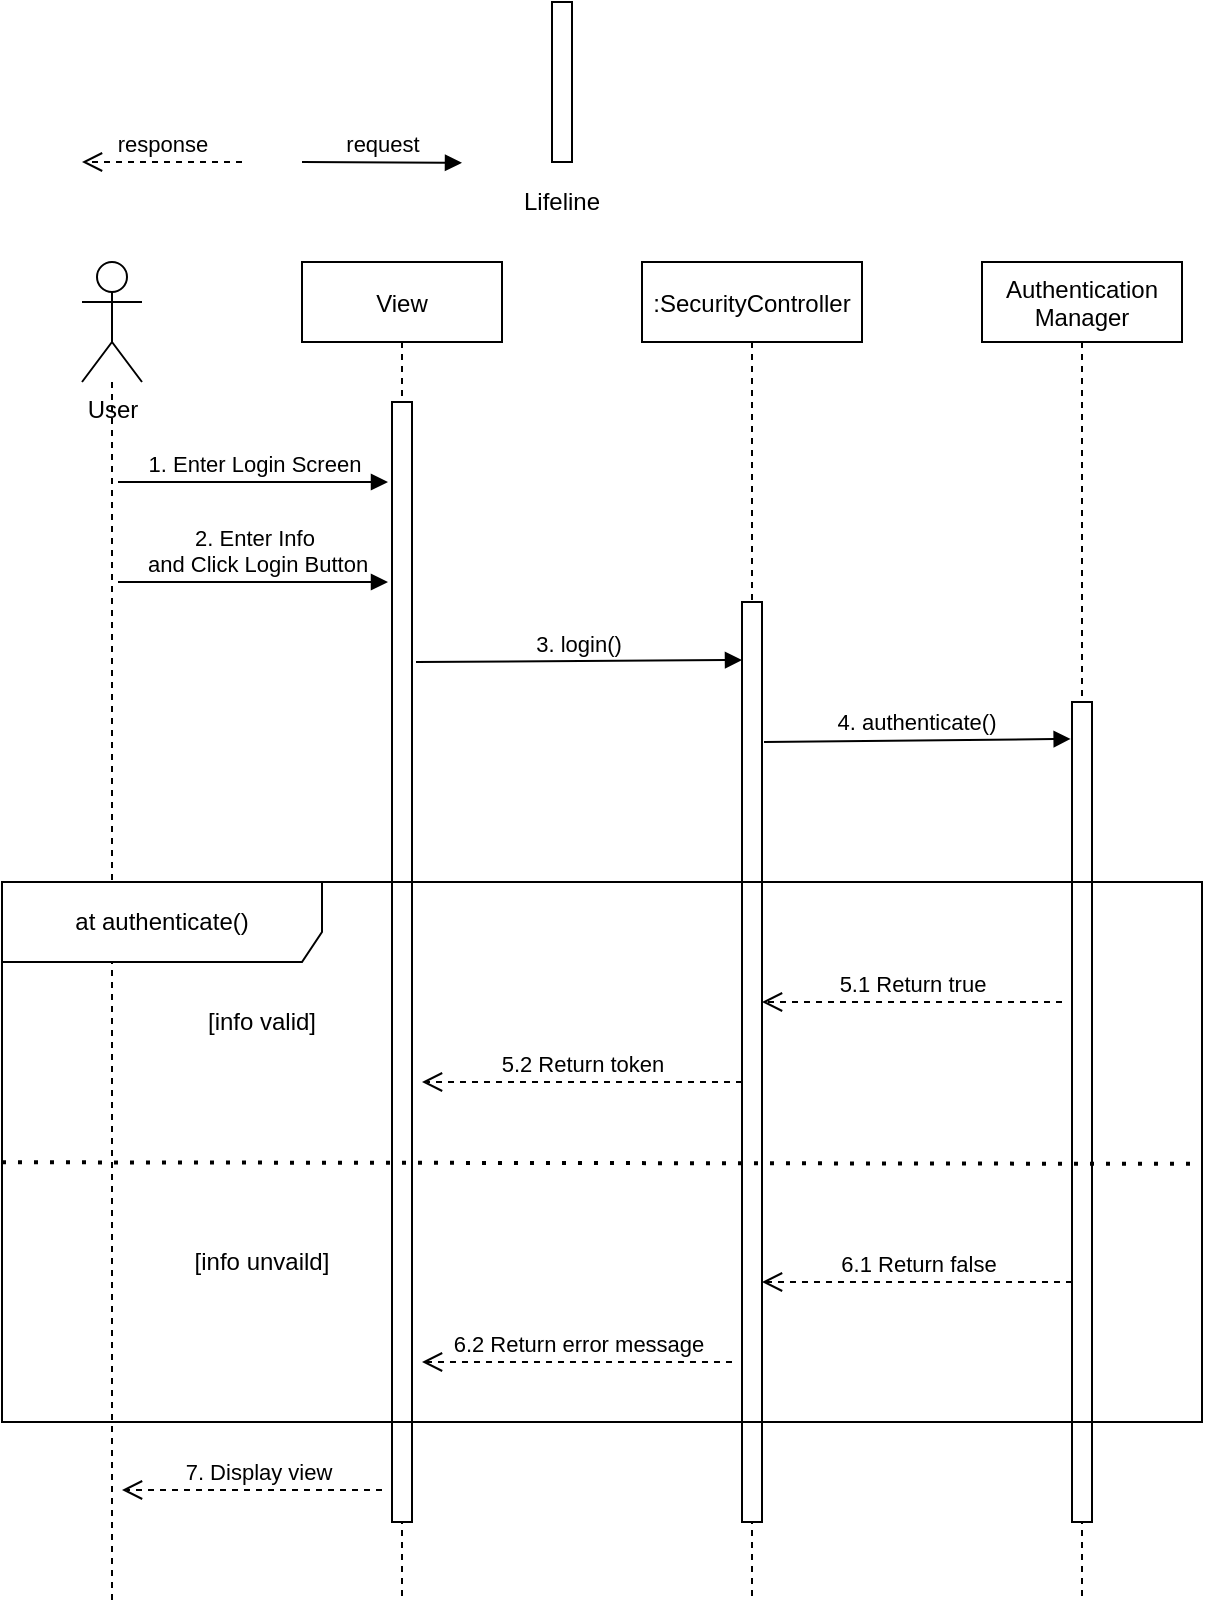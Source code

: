 <mxfile version="13.9.9" type="device"><diagram id="kgpKYQtTHZ0yAKxKKP6v" name="Page-1"><mxGraphModel dx="1205" dy="696" grid="1" gridSize="10" guides="1" tooltips="1" connect="1" arrows="1" fold="1" page="1" pageScale="1" pageWidth="850" pageHeight="1100" math="0" shadow="0"><root><mxCell id="0"/><mxCell id="1" parent="0"/><mxCell id="1rYxMRe_m1wBD9LGmmaj-11" style="edgeStyle=orthogonalEdgeStyle;rounded=0;orthogonalLoop=1;jettySize=auto;html=1;dashed=1;endArrow=none;endFill=0;" parent="1" source="1rYxMRe_m1wBD9LGmmaj-10" edge="1"><mxGeometry relative="1" as="geometry"><mxPoint x="95" y="1070" as="targetPoint"/></mxGeometry></mxCell><mxCell id="1rYxMRe_m1wBD9LGmmaj-10" value="User" style="shape=umlActor;verticalLabelPosition=bottom;verticalAlign=top;html=1;" parent="1" vertex="1"><mxGeometry x="80" y="410" width="30" height="60" as="geometry"/></mxCell><mxCell id="1rYxMRe_m1wBD9LGmmaj-12" value="View" style="shape=umlLifeline;perimeter=lifelinePerimeter;container=1;collapsible=0;recursiveResize=0;rounded=0;shadow=0;strokeWidth=1;" parent="1" vertex="1"><mxGeometry x="190" y="410" width="100" height="660" as="geometry"/></mxCell><mxCell id="qiqw4TzL4R8SYoyblMUZ-1" value="" style="html=1;points=[];perimeter=orthogonalPerimeter;" parent="1rYxMRe_m1wBD9LGmmaj-12" vertex="1"><mxGeometry x="45" y="70" width="10" height="560" as="geometry"/></mxCell><mxCell id="1rYxMRe_m1wBD9LGmmaj-13" value=":SecurityController" style="shape=umlLifeline;perimeter=lifelinePerimeter;container=1;collapsible=0;recursiveResize=0;rounded=0;shadow=0;strokeWidth=1;" parent="1" vertex="1"><mxGeometry x="360" y="410" width="110" height="660" as="geometry"/></mxCell><mxCell id="1rYxMRe_m1wBD9LGmmaj-14" value="Authentication&#10;Manager" style="shape=umlLifeline;perimeter=lifelinePerimeter;container=1;collapsible=0;recursiveResize=0;rounded=0;shadow=0;strokeWidth=1;" parent="1" vertex="1"><mxGeometry x="530" y="410" width="100" height="670" as="geometry"/></mxCell><mxCell id="qiqw4TzL4R8SYoyblMUZ-9" style="edgeStyle=orthogonalEdgeStyle;rounded=0;orthogonalLoop=1;jettySize=auto;html=1;dashed=1;endArrow=none;endFill=0;" parent="1rYxMRe_m1wBD9LGmmaj-14" edge="1"><mxGeometry relative="1" as="geometry"><mxPoint x="-435" y="670" as="targetPoint"/><mxPoint x="-435" y="60" as="sourcePoint"/></mxGeometry></mxCell><mxCell id="qiqw4TzL4R8SYoyblMUZ-10" value="View" style="shape=umlLifeline;perimeter=lifelinePerimeter;container=1;collapsible=0;recursiveResize=0;rounded=0;shadow=0;strokeWidth=1;" parent="1rYxMRe_m1wBD9LGmmaj-14" vertex="1"><mxGeometry x="-340" width="100" height="670" as="geometry"/></mxCell><mxCell id="qiqw4TzL4R8SYoyblMUZ-11" value="" style="html=1;points=[];perimeter=orthogonalPerimeter;" parent="qiqw4TzL4R8SYoyblMUZ-10" vertex="1"><mxGeometry x="45" y="70" width="10" height="560" as="geometry"/></mxCell><mxCell id="qiqw4TzL4R8SYoyblMUZ-12" value=":SecurityController" style="shape=umlLifeline;perimeter=lifelinePerimeter;container=1;collapsible=0;recursiveResize=0;rounded=0;shadow=0;strokeWidth=1;" parent="1rYxMRe_m1wBD9LGmmaj-14" vertex="1"><mxGeometry x="-170" width="110" height="670" as="geometry"/></mxCell><mxCell id="qiqw4TzL4R8SYoyblMUZ-26" value="" style="html=1;points=[];perimeter=orthogonalPerimeter;" parent="qiqw4TzL4R8SYoyblMUZ-12" vertex="1"><mxGeometry x="50" y="170" width="10" height="460" as="geometry"/></mxCell><mxCell id="qiqw4TzL4R8SYoyblMUZ-27" value="" style="html=1;points=[];perimeter=orthogonalPerimeter;" parent="1rYxMRe_m1wBD9LGmmaj-14" vertex="1"><mxGeometry x="45" y="220" width="10" height="410" as="geometry"/></mxCell><mxCell id="v-QebPua1ZWwUlzsEAZD-1" value="1. Enter Login Screen" style="html=1;verticalAlign=bottom;endArrow=block;" parent="1" edge="1"><mxGeometry width="80" relative="1" as="geometry"><mxPoint x="98" y="520" as="sourcePoint"/><mxPoint x="233" y="520" as="targetPoint"/></mxGeometry></mxCell><mxCell id="v-QebPua1ZWwUlzsEAZD-2" value="response" style="html=1;verticalAlign=bottom;endArrow=open;dashed=1;endSize=8;" parent="1" edge="1"><mxGeometry relative="1" as="geometry"><mxPoint x="160" y="360" as="sourcePoint"/><mxPoint x="80" y="360" as="targetPoint"/></mxGeometry></mxCell><mxCell id="v-QebPua1ZWwUlzsEAZD-3" value="" style="html=1;points=[];perimeter=orthogonalPerimeter;" parent="1" vertex="1"><mxGeometry x="315" y="280" width="10" height="80" as="geometry"/></mxCell><mxCell id="jIPnrWtodA-wq_USUHRD-1" value="Lifeline" style="text;html=1;strokeColor=none;fillColor=none;align=center;verticalAlign=middle;whiteSpace=wrap;rounded=0;" parent="1" vertex="1"><mxGeometry x="300" y="370" width="40" height="20" as="geometry"/></mxCell><mxCell id="qiqw4TzL4R8SYoyblMUZ-2" value="2. Enter Info&lt;br&gt;&amp;nbsp;and Click Login Button" style="html=1;verticalAlign=bottom;endArrow=block;" parent="1" edge="1"><mxGeometry width="80" relative="1" as="geometry"><mxPoint x="98.0" y="570" as="sourcePoint"/><mxPoint x="233" y="570" as="targetPoint"/></mxGeometry></mxCell><mxCell id="qiqw4TzL4R8SYoyblMUZ-3" value="3. login()" style="html=1;verticalAlign=bottom;endArrow=block;" parent="1" edge="1"><mxGeometry width="80" relative="1" as="geometry"><mxPoint x="247" y="610" as="sourcePoint"/><mxPoint x="410" y="609" as="targetPoint"/></mxGeometry></mxCell><mxCell id="qiqw4TzL4R8SYoyblMUZ-4" value="4. authenticate()" style="html=1;verticalAlign=bottom;endArrow=block;entryX=0.133;entryY=0.024;entryDx=0;entryDy=0;entryPerimeter=0;" parent="1" edge="1"><mxGeometry width="80" relative="1" as="geometry"><mxPoint x="421" y="650" as="sourcePoint"/><mxPoint x="574.33" y="648.48" as="targetPoint"/></mxGeometry></mxCell><mxCell id="qiqw4TzL4R8SYoyblMUZ-8" value="at authenticate()" style="shape=umlFrame;whiteSpace=wrap;html=1;width=160;height=40;" parent="1" vertex="1"><mxGeometry x="40" y="720" width="600" height="270" as="geometry"/></mxCell><mxCell id="qiqw4TzL4R8SYoyblMUZ-39" value="[info unvaild]" style="text;html=1;strokeColor=none;fillColor=none;align=center;verticalAlign=middle;whiteSpace=wrap;rounded=0;" parent="1" vertex="1"><mxGeometry x="110" y="900" width="120" height="20" as="geometry"/></mxCell><mxCell id="DtfAMssY0wX9jN8bFX73-1" value="" style="endArrow=none;dashed=1;html=1;dashPattern=1 3;strokeWidth=2;exitX=0;exitY=0.519;exitDx=0;exitDy=0;exitPerimeter=0;entryX=1;entryY=0.522;entryDx=0;entryDy=0;entryPerimeter=0;" edge="1" parent="1" source="qiqw4TzL4R8SYoyblMUZ-8" target="qiqw4TzL4R8SYoyblMUZ-8"><mxGeometry width="50" height="50" relative="1" as="geometry"><mxPoint x="140.0" y="1131.28" as="sourcePoint"/><mxPoint x="710" y="1141" as="targetPoint"/></mxGeometry></mxCell><mxCell id="DtfAMssY0wX9jN8bFX73-2" value="[info valid]" style="text;html=1;strokeColor=none;fillColor=none;align=center;verticalAlign=middle;whiteSpace=wrap;rounded=0;" vertex="1" parent="1"><mxGeometry x="110" y="780" width="120" height="20" as="geometry"/></mxCell><mxCell id="DtfAMssY0wX9jN8bFX73-4" value="5.1 Return true" style="html=1;verticalAlign=bottom;endArrow=open;dashed=1;endSize=8;" edge="1" parent="1"><mxGeometry relative="1" as="geometry"><mxPoint x="570" y="780" as="sourcePoint"/><mxPoint x="420" y="780" as="targetPoint"/></mxGeometry></mxCell><mxCell id="DtfAMssY0wX9jN8bFX73-5" value="5.2 Return token" style="html=1;verticalAlign=bottom;endArrow=open;dashed=1;endSize=8;entryX=0.5;entryY=0.222;entryDx=0;entryDy=0;entryPerimeter=0;" edge="1" parent="1"><mxGeometry relative="1" as="geometry"><mxPoint x="410" y="820" as="sourcePoint"/><mxPoint x="250" y="820" as="targetPoint"/></mxGeometry></mxCell><mxCell id="DtfAMssY0wX9jN8bFX73-7" value="6.1 Return false" style="html=1;verticalAlign=bottom;endArrow=open;dashed=1;endSize=8;" edge="1" parent="1"><mxGeometry relative="1" as="geometry"><mxPoint x="575" y="920.06" as="sourcePoint"/><mxPoint x="420" y="920" as="targetPoint"/></mxGeometry></mxCell><mxCell id="DtfAMssY0wX9jN8bFX73-8" value="6.2 Return error message" style="html=1;verticalAlign=bottom;endArrow=open;dashed=1;endSize=8;" edge="1" parent="1"><mxGeometry relative="1" as="geometry"><mxPoint x="405" y="960.06" as="sourcePoint"/><mxPoint x="250" y="960" as="targetPoint"/></mxGeometry></mxCell><mxCell id="DtfAMssY0wX9jN8bFX73-9" value="7. Display view" style="html=1;verticalAlign=bottom;endArrow=open;dashed=1;endSize=8;" edge="1" parent="1"><mxGeometry x="-0.046" relative="1" as="geometry"><mxPoint x="230" y="1024" as="sourcePoint"/><mxPoint x="100" y="1024" as="targetPoint"/><mxPoint as="offset"/></mxGeometry></mxCell><mxCell id="DtfAMssY0wX9jN8bFX73-10" value="request" style="html=1;verticalAlign=bottom;endArrow=block;" edge="1" parent="1"><mxGeometry width="80" relative="1" as="geometry"><mxPoint x="190" y="360" as="sourcePoint"/><mxPoint x="270" y="360.42" as="targetPoint"/></mxGeometry></mxCell></root></mxGraphModel></diagram></mxfile>